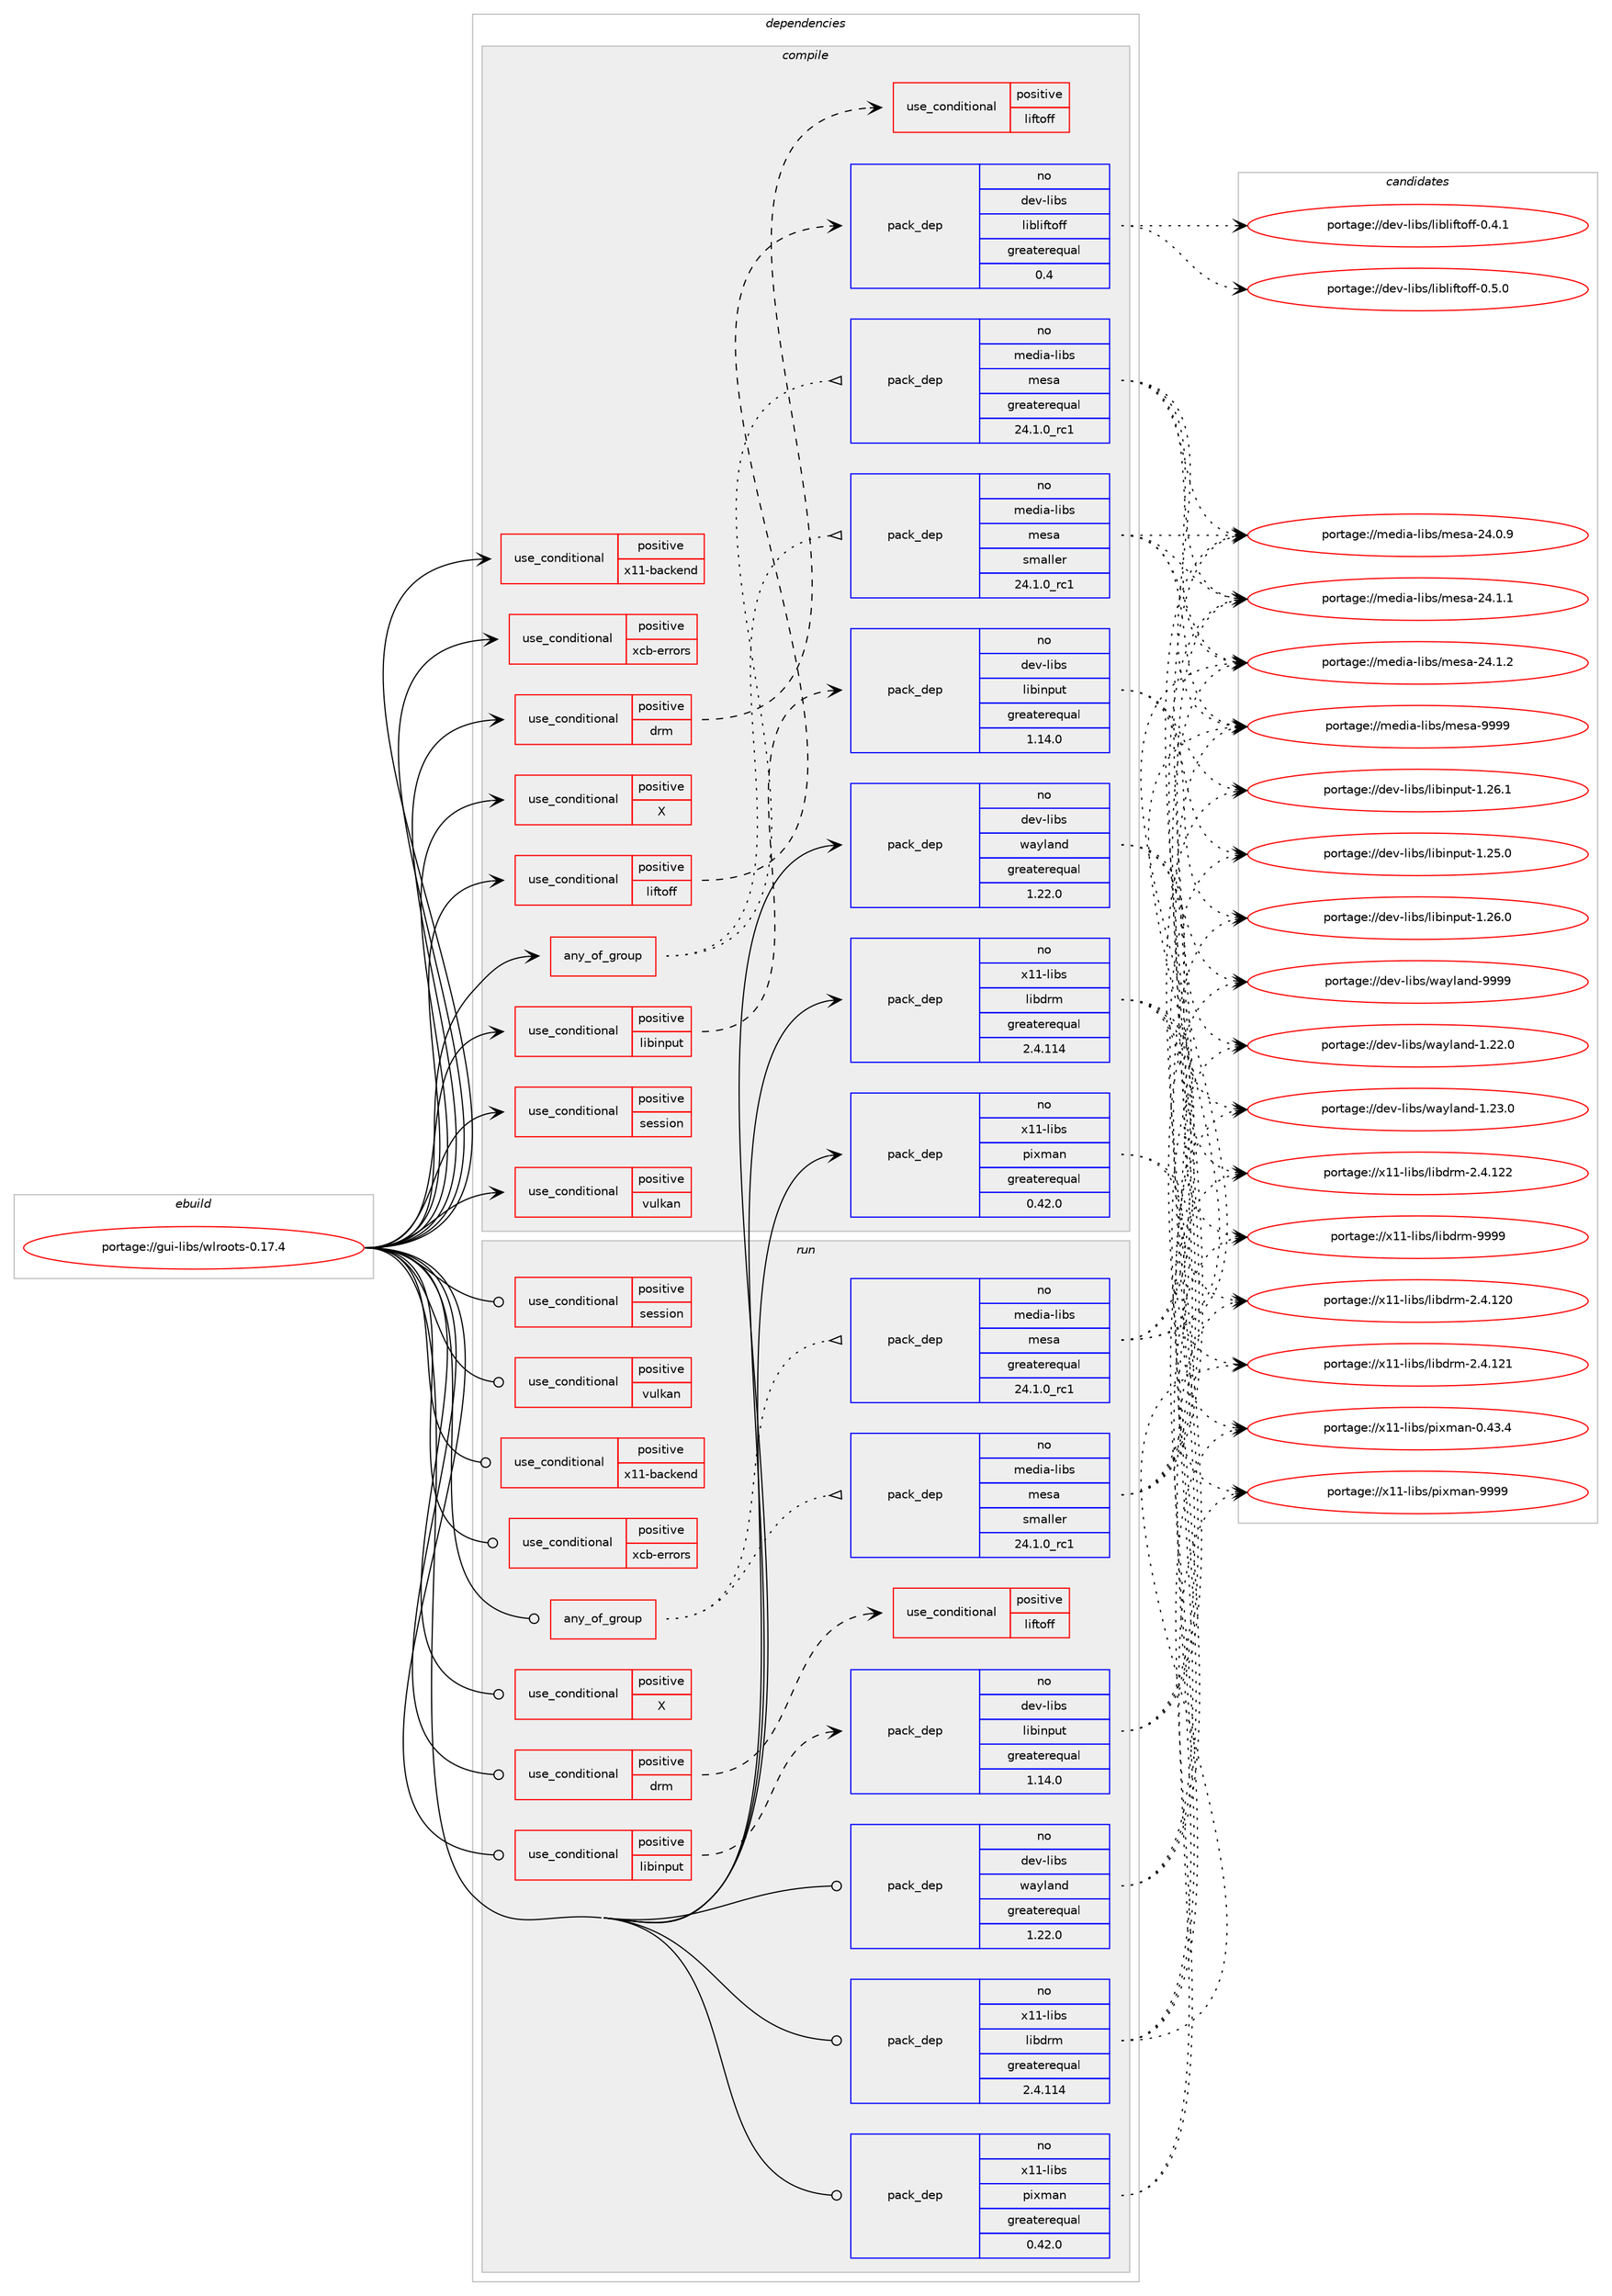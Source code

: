 digraph prolog {

# *************
# Graph options
# *************

newrank=true;
concentrate=true;
compound=true;
graph [rankdir=LR,fontname=Helvetica,fontsize=10,ranksep=1.5];#, ranksep=2.5, nodesep=0.2];
edge  [arrowhead=vee];
node  [fontname=Helvetica,fontsize=10];

# **********
# The ebuild
# **********

subgraph cluster_leftcol {
color=gray;
rank=same;
label=<<i>ebuild</i>>;
id [label="portage://gui-libs/wlroots-0.17.4", color=red, width=4, href="../gui-libs/wlroots-0.17.4.svg"];
}

# ****************
# The dependencies
# ****************

subgraph cluster_midcol {
color=gray;
label=<<i>dependencies</i>>;
subgraph cluster_compile {
fillcolor="#eeeeee";
style=filled;
label=<<i>compile</i>>;
subgraph any1412 {
dependency121747 [label=<<TABLE BORDER="0" CELLBORDER="1" CELLSPACING="0" CELLPADDING="4"><TR><TD CELLPADDING="10">any_of_group</TD></TR></TABLE>>, shape=none, color=red];subgraph pack55057 {
dependency121748 [label=<<TABLE BORDER="0" CELLBORDER="1" CELLSPACING="0" CELLPADDING="4" WIDTH="220"><TR><TD ROWSPAN="6" CELLPADDING="30">pack_dep</TD></TR><TR><TD WIDTH="110">no</TD></TR><TR><TD>media-libs</TD></TR><TR><TD>mesa</TD></TR><TR><TD>greaterequal</TD></TR><TR><TD>24.1.0_rc1</TD></TR></TABLE>>, shape=none, color=blue];
}
dependency121747:e -> dependency121748:w [weight=20,style="dotted",arrowhead="oinv"];
subgraph pack55058 {
dependency121749 [label=<<TABLE BORDER="0" CELLBORDER="1" CELLSPACING="0" CELLPADDING="4" WIDTH="220"><TR><TD ROWSPAN="6" CELLPADDING="30">pack_dep</TD></TR><TR><TD WIDTH="110">no</TD></TR><TR><TD>media-libs</TD></TR><TR><TD>mesa</TD></TR><TR><TD>smaller</TD></TR><TR><TD>24.1.0_rc1</TD></TR></TABLE>>, shape=none, color=blue];
}
dependency121747:e -> dependency121749:w [weight=20,style="dotted",arrowhead="oinv"];
}
id:e -> dependency121747:w [weight=20,style="solid",arrowhead="vee"];
subgraph cond65126 {
dependency121750 [label=<<TABLE BORDER="0" CELLBORDER="1" CELLSPACING="0" CELLPADDING="4"><TR><TD ROWSPAN="3" CELLPADDING="10">use_conditional</TD></TR><TR><TD>positive</TD></TR><TR><TD>X</TD></TR></TABLE>>, shape=none, color=red];
# *** BEGIN UNKNOWN DEPENDENCY TYPE (TODO) ***
# dependency121750 -> package_dependency(portage://gui-libs/wlroots-0.17.4,install,no,x11-libs,libxcb,none,[,,],any_same_slot,[])
# *** END UNKNOWN DEPENDENCY TYPE (TODO) ***

# *** BEGIN UNKNOWN DEPENDENCY TYPE (TODO) ***
# dependency121750 -> package_dependency(portage://gui-libs/wlroots-0.17.4,install,no,x11-libs,xcb-util-wm,none,[,,],[],[])
# *** END UNKNOWN DEPENDENCY TYPE (TODO) ***

# *** BEGIN UNKNOWN DEPENDENCY TYPE (TODO) ***
# dependency121750 -> package_dependency(portage://gui-libs/wlroots-0.17.4,install,no,x11-base,xwayland,none,[,,],[],[])
# *** END UNKNOWN DEPENDENCY TYPE (TODO) ***

}
id:e -> dependency121750:w [weight=20,style="solid",arrowhead="vee"];
subgraph cond65127 {
dependency121751 [label=<<TABLE BORDER="0" CELLBORDER="1" CELLSPACING="0" CELLPADDING="4"><TR><TD ROWSPAN="3" CELLPADDING="10">use_conditional</TD></TR><TR><TD>positive</TD></TR><TR><TD>drm</TD></TR></TABLE>>, shape=none, color=red];
# *** BEGIN UNKNOWN DEPENDENCY TYPE (TODO) ***
# dependency121751 -> package_dependency(portage://gui-libs/wlroots-0.17.4,install,no,media-libs,libdisplay-info,none,[,,],[],[])
# *** END UNKNOWN DEPENDENCY TYPE (TODO) ***

# *** BEGIN UNKNOWN DEPENDENCY TYPE (TODO) ***
# dependency121751 -> package_dependency(portage://gui-libs/wlroots-0.17.4,install,no,sys-apps,hwdata,none,[,,],[],[])
# *** END UNKNOWN DEPENDENCY TYPE (TODO) ***

subgraph cond65128 {
dependency121752 [label=<<TABLE BORDER="0" CELLBORDER="1" CELLSPACING="0" CELLPADDING="4"><TR><TD ROWSPAN="3" CELLPADDING="10">use_conditional</TD></TR><TR><TD>positive</TD></TR><TR><TD>liftoff</TD></TR></TABLE>>, shape=none, color=red];
# *** BEGIN UNKNOWN DEPENDENCY TYPE (TODO) ***
# dependency121752 -> package_dependency(portage://gui-libs/wlroots-0.17.4,install,no,dev-libs,libliftoff,none,[,,],[],[])
# *** END UNKNOWN DEPENDENCY TYPE (TODO) ***

}
dependency121751:e -> dependency121752:w [weight=20,style="dashed",arrowhead="vee"];
}
id:e -> dependency121751:w [weight=20,style="solid",arrowhead="vee"];
subgraph cond65129 {
dependency121753 [label=<<TABLE BORDER="0" CELLBORDER="1" CELLSPACING="0" CELLPADDING="4"><TR><TD ROWSPAN="3" CELLPADDING="10">use_conditional</TD></TR><TR><TD>positive</TD></TR><TR><TD>libinput</TD></TR></TABLE>>, shape=none, color=red];
subgraph pack55059 {
dependency121754 [label=<<TABLE BORDER="0" CELLBORDER="1" CELLSPACING="0" CELLPADDING="4" WIDTH="220"><TR><TD ROWSPAN="6" CELLPADDING="30">pack_dep</TD></TR><TR><TD WIDTH="110">no</TD></TR><TR><TD>dev-libs</TD></TR><TR><TD>libinput</TD></TR><TR><TD>greaterequal</TD></TR><TR><TD>1.14.0</TD></TR></TABLE>>, shape=none, color=blue];
}
dependency121753:e -> dependency121754:w [weight=20,style="dashed",arrowhead="vee"];
}
id:e -> dependency121753:w [weight=20,style="solid",arrowhead="vee"];
subgraph cond65130 {
dependency121755 [label=<<TABLE BORDER="0" CELLBORDER="1" CELLSPACING="0" CELLPADDING="4"><TR><TD ROWSPAN="3" CELLPADDING="10">use_conditional</TD></TR><TR><TD>positive</TD></TR><TR><TD>liftoff</TD></TR></TABLE>>, shape=none, color=red];
subgraph pack55060 {
dependency121756 [label=<<TABLE BORDER="0" CELLBORDER="1" CELLSPACING="0" CELLPADDING="4" WIDTH="220"><TR><TD ROWSPAN="6" CELLPADDING="30">pack_dep</TD></TR><TR><TD WIDTH="110">no</TD></TR><TR><TD>dev-libs</TD></TR><TR><TD>libliftoff</TD></TR><TR><TD>greaterequal</TD></TR><TR><TD>0.4</TD></TR></TABLE>>, shape=none, color=blue];
}
dependency121755:e -> dependency121756:w [weight=20,style="dashed",arrowhead="vee"];
}
id:e -> dependency121755:w [weight=20,style="solid",arrowhead="vee"];
subgraph cond65131 {
dependency121757 [label=<<TABLE BORDER="0" CELLBORDER="1" CELLSPACING="0" CELLPADDING="4"><TR><TD ROWSPAN="3" CELLPADDING="10">use_conditional</TD></TR><TR><TD>positive</TD></TR><TR><TD>session</TD></TR></TABLE>>, shape=none, color=red];
# *** BEGIN UNKNOWN DEPENDENCY TYPE (TODO) ***
# dependency121757 -> package_dependency(portage://gui-libs/wlroots-0.17.4,install,no,sys-auth,seatd,none,[,,],any_same_slot,[])
# *** END UNKNOWN DEPENDENCY TYPE (TODO) ***

# *** BEGIN UNKNOWN DEPENDENCY TYPE (TODO) ***
# dependency121757 -> package_dependency(portage://gui-libs/wlroots-0.17.4,install,no,virtual,libudev,none,[,,],[],[])
# *** END UNKNOWN DEPENDENCY TYPE (TODO) ***

}
id:e -> dependency121757:w [weight=20,style="solid",arrowhead="vee"];
subgraph cond65132 {
dependency121758 [label=<<TABLE BORDER="0" CELLBORDER="1" CELLSPACING="0" CELLPADDING="4"><TR><TD ROWSPAN="3" CELLPADDING="10">use_conditional</TD></TR><TR><TD>positive</TD></TR><TR><TD>vulkan</TD></TR></TABLE>>, shape=none, color=red];
# *** BEGIN UNKNOWN DEPENDENCY TYPE (TODO) ***
# dependency121758 -> package_dependency(portage://gui-libs/wlroots-0.17.4,install,no,dev-util,glslang,none,[,,],any_same_slot,[])
# *** END UNKNOWN DEPENDENCY TYPE (TODO) ***

# *** BEGIN UNKNOWN DEPENDENCY TYPE (TODO) ***
# dependency121758 -> package_dependency(portage://gui-libs/wlroots-0.17.4,install,no,dev-util,vulkan-headers,none,[,,],[],[])
# *** END UNKNOWN DEPENDENCY TYPE (TODO) ***

# *** BEGIN UNKNOWN DEPENDENCY TYPE (TODO) ***
# dependency121758 -> package_dependency(portage://gui-libs/wlroots-0.17.4,install,no,media-libs,vulkan-loader,none,[,,],[],[])
# *** END UNKNOWN DEPENDENCY TYPE (TODO) ***

}
id:e -> dependency121758:w [weight=20,style="solid",arrowhead="vee"];
subgraph cond65133 {
dependency121759 [label=<<TABLE BORDER="0" CELLBORDER="1" CELLSPACING="0" CELLPADDING="4"><TR><TD ROWSPAN="3" CELLPADDING="10">use_conditional</TD></TR><TR><TD>positive</TD></TR><TR><TD>x11-backend</TD></TR></TABLE>>, shape=none, color=red];
# *** BEGIN UNKNOWN DEPENDENCY TYPE (TODO) ***
# dependency121759 -> package_dependency(portage://gui-libs/wlroots-0.17.4,install,no,x11-libs,libxcb,none,[,,],any_same_slot,[])
# *** END UNKNOWN DEPENDENCY TYPE (TODO) ***

# *** BEGIN UNKNOWN DEPENDENCY TYPE (TODO) ***
# dependency121759 -> package_dependency(portage://gui-libs/wlroots-0.17.4,install,no,x11-libs,xcb-util-renderutil,none,[,,],[],[])
# *** END UNKNOWN DEPENDENCY TYPE (TODO) ***

}
id:e -> dependency121759:w [weight=20,style="solid",arrowhead="vee"];
subgraph cond65134 {
dependency121760 [label=<<TABLE BORDER="0" CELLBORDER="1" CELLSPACING="0" CELLPADDING="4"><TR><TD ROWSPAN="3" CELLPADDING="10">use_conditional</TD></TR><TR><TD>positive</TD></TR><TR><TD>xcb-errors</TD></TR></TABLE>>, shape=none, color=red];
# *** BEGIN UNKNOWN DEPENDENCY TYPE (TODO) ***
# dependency121760 -> package_dependency(portage://gui-libs/wlroots-0.17.4,install,no,x11-libs,xcb-util-errors,none,[,,],[],[])
# *** END UNKNOWN DEPENDENCY TYPE (TODO) ***

}
id:e -> dependency121760:w [weight=20,style="solid",arrowhead="vee"];
subgraph pack55061 {
dependency121761 [label=<<TABLE BORDER="0" CELLBORDER="1" CELLSPACING="0" CELLPADDING="4" WIDTH="220"><TR><TD ROWSPAN="6" CELLPADDING="30">pack_dep</TD></TR><TR><TD WIDTH="110">no</TD></TR><TR><TD>dev-libs</TD></TR><TR><TD>wayland</TD></TR><TR><TD>greaterequal</TD></TR><TR><TD>1.22.0</TD></TR></TABLE>>, shape=none, color=blue];
}
id:e -> dependency121761:w [weight=20,style="solid",arrowhead="vee"];
# *** BEGIN UNKNOWN DEPENDENCY TYPE (TODO) ***
# id -> package_dependency(portage://gui-libs/wlroots-0.17.4,install,no,media-libs,libglvnd,none,[,,],[],[])
# *** END UNKNOWN DEPENDENCY TYPE (TODO) ***

subgraph pack55062 {
dependency121762 [label=<<TABLE BORDER="0" CELLBORDER="1" CELLSPACING="0" CELLPADDING="4" WIDTH="220"><TR><TD ROWSPAN="6" CELLPADDING="30">pack_dep</TD></TR><TR><TD WIDTH="110">no</TD></TR><TR><TD>x11-libs</TD></TR><TR><TD>libdrm</TD></TR><TR><TD>greaterequal</TD></TR><TR><TD>2.4.114</TD></TR></TABLE>>, shape=none, color=blue];
}
id:e -> dependency121762:w [weight=20,style="solid",arrowhead="vee"];
# *** BEGIN UNKNOWN DEPENDENCY TYPE (TODO) ***
# id -> package_dependency(portage://gui-libs/wlroots-0.17.4,install,no,x11-libs,libxkbcommon,none,[,,],[],[])
# *** END UNKNOWN DEPENDENCY TYPE (TODO) ***

subgraph pack55063 {
dependency121763 [label=<<TABLE BORDER="0" CELLBORDER="1" CELLSPACING="0" CELLPADDING="4" WIDTH="220"><TR><TD ROWSPAN="6" CELLPADDING="30">pack_dep</TD></TR><TR><TD WIDTH="110">no</TD></TR><TR><TD>x11-libs</TD></TR><TR><TD>pixman</TD></TR><TR><TD>greaterequal</TD></TR><TR><TD>0.42.0</TD></TR></TABLE>>, shape=none, color=blue];
}
id:e -> dependency121763:w [weight=20,style="solid",arrowhead="vee"];
}
subgraph cluster_compileandrun {
fillcolor="#eeeeee";
style=filled;
label=<<i>compile and run</i>>;
}
subgraph cluster_run {
fillcolor="#eeeeee";
style=filled;
label=<<i>run</i>>;
subgraph any1413 {
dependency121764 [label=<<TABLE BORDER="0" CELLBORDER="1" CELLSPACING="0" CELLPADDING="4"><TR><TD CELLPADDING="10">any_of_group</TD></TR></TABLE>>, shape=none, color=red];subgraph pack55064 {
dependency121765 [label=<<TABLE BORDER="0" CELLBORDER="1" CELLSPACING="0" CELLPADDING="4" WIDTH="220"><TR><TD ROWSPAN="6" CELLPADDING="30">pack_dep</TD></TR><TR><TD WIDTH="110">no</TD></TR><TR><TD>media-libs</TD></TR><TR><TD>mesa</TD></TR><TR><TD>greaterequal</TD></TR><TR><TD>24.1.0_rc1</TD></TR></TABLE>>, shape=none, color=blue];
}
dependency121764:e -> dependency121765:w [weight=20,style="dotted",arrowhead="oinv"];
subgraph pack55065 {
dependency121766 [label=<<TABLE BORDER="0" CELLBORDER="1" CELLSPACING="0" CELLPADDING="4" WIDTH="220"><TR><TD ROWSPAN="6" CELLPADDING="30">pack_dep</TD></TR><TR><TD WIDTH="110">no</TD></TR><TR><TD>media-libs</TD></TR><TR><TD>mesa</TD></TR><TR><TD>smaller</TD></TR><TR><TD>24.1.0_rc1</TD></TR></TABLE>>, shape=none, color=blue];
}
dependency121764:e -> dependency121766:w [weight=20,style="dotted",arrowhead="oinv"];
}
id:e -> dependency121764:w [weight=20,style="solid",arrowhead="odot"];
subgraph cond65135 {
dependency121767 [label=<<TABLE BORDER="0" CELLBORDER="1" CELLSPACING="0" CELLPADDING="4"><TR><TD ROWSPAN="3" CELLPADDING="10">use_conditional</TD></TR><TR><TD>positive</TD></TR><TR><TD>X</TD></TR></TABLE>>, shape=none, color=red];
# *** BEGIN UNKNOWN DEPENDENCY TYPE (TODO) ***
# dependency121767 -> package_dependency(portage://gui-libs/wlroots-0.17.4,run,no,x11-libs,libxcb,none,[,,],any_same_slot,[])
# *** END UNKNOWN DEPENDENCY TYPE (TODO) ***

# *** BEGIN UNKNOWN DEPENDENCY TYPE (TODO) ***
# dependency121767 -> package_dependency(portage://gui-libs/wlroots-0.17.4,run,no,x11-libs,xcb-util-wm,none,[,,],[],[])
# *** END UNKNOWN DEPENDENCY TYPE (TODO) ***

# *** BEGIN UNKNOWN DEPENDENCY TYPE (TODO) ***
# dependency121767 -> package_dependency(portage://gui-libs/wlroots-0.17.4,run,no,x11-base,xwayland,none,[,,],[],[])
# *** END UNKNOWN DEPENDENCY TYPE (TODO) ***

}
id:e -> dependency121767:w [weight=20,style="solid",arrowhead="odot"];
subgraph cond65136 {
dependency121768 [label=<<TABLE BORDER="0" CELLBORDER="1" CELLSPACING="0" CELLPADDING="4"><TR><TD ROWSPAN="3" CELLPADDING="10">use_conditional</TD></TR><TR><TD>positive</TD></TR><TR><TD>drm</TD></TR></TABLE>>, shape=none, color=red];
# *** BEGIN UNKNOWN DEPENDENCY TYPE (TODO) ***
# dependency121768 -> package_dependency(portage://gui-libs/wlroots-0.17.4,run,no,media-libs,libdisplay-info,none,[,,],[],[])
# *** END UNKNOWN DEPENDENCY TYPE (TODO) ***

# *** BEGIN UNKNOWN DEPENDENCY TYPE (TODO) ***
# dependency121768 -> package_dependency(portage://gui-libs/wlroots-0.17.4,run,no,sys-apps,hwdata,none,[,,],[],[])
# *** END UNKNOWN DEPENDENCY TYPE (TODO) ***

subgraph cond65137 {
dependency121769 [label=<<TABLE BORDER="0" CELLBORDER="1" CELLSPACING="0" CELLPADDING="4"><TR><TD ROWSPAN="3" CELLPADDING="10">use_conditional</TD></TR><TR><TD>positive</TD></TR><TR><TD>liftoff</TD></TR></TABLE>>, shape=none, color=red];
# *** BEGIN UNKNOWN DEPENDENCY TYPE (TODO) ***
# dependency121769 -> package_dependency(portage://gui-libs/wlroots-0.17.4,run,no,dev-libs,libliftoff,none,[,,],[],[])
# *** END UNKNOWN DEPENDENCY TYPE (TODO) ***

}
dependency121768:e -> dependency121769:w [weight=20,style="dashed",arrowhead="vee"];
}
id:e -> dependency121768:w [weight=20,style="solid",arrowhead="odot"];
subgraph cond65138 {
dependency121770 [label=<<TABLE BORDER="0" CELLBORDER="1" CELLSPACING="0" CELLPADDING="4"><TR><TD ROWSPAN="3" CELLPADDING="10">use_conditional</TD></TR><TR><TD>positive</TD></TR><TR><TD>libinput</TD></TR></TABLE>>, shape=none, color=red];
subgraph pack55066 {
dependency121771 [label=<<TABLE BORDER="0" CELLBORDER="1" CELLSPACING="0" CELLPADDING="4" WIDTH="220"><TR><TD ROWSPAN="6" CELLPADDING="30">pack_dep</TD></TR><TR><TD WIDTH="110">no</TD></TR><TR><TD>dev-libs</TD></TR><TR><TD>libinput</TD></TR><TR><TD>greaterequal</TD></TR><TR><TD>1.14.0</TD></TR></TABLE>>, shape=none, color=blue];
}
dependency121770:e -> dependency121771:w [weight=20,style="dashed",arrowhead="vee"];
}
id:e -> dependency121770:w [weight=20,style="solid",arrowhead="odot"];
subgraph cond65139 {
dependency121772 [label=<<TABLE BORDER="0" CELLBORDER="1" CELLSPACING="0" CELLPADDING="4"><TR><TD ROWSPAN="3" CELLPADDING="10">use_conditional</TD></TR><TR><TD>positive</TD></TR><TR><TD>session</TD></TR></TABLE>>, shape=none, color=red];
# *** BEGIN UNKNOWN DEPENDENCY TYPE (TODO) ***
# dependency121772 -> package_dependency(portage://gui-libs/wlroots-0.17.4,run,no,sys-auth,seatd,none,[,,],any_same_slot,[])
# *** END UNKNOWN DEPENDENCY TYPE (TODO) ***

# *** BEGIN UNKNOWN DEPENDENCY TYPE (TODO) ***
# dependency121772 -> package_dependency(portage://gui-libs/wlroots-0.17.4,run,no,virtual,libudev,none,[,,],[],[])
# *** END UNKNOWN DEPENDENCY TYPE (TODO) ***

}
id:e -> dependency121772:w [weight=20,style="solid",arrowhead="odot"];
subgraph cond65140 {
dependency121773 [label=<<TABLE BORDER="0" CELLBORDER="1" CELLSPACING="0" CELLPADDING="4"><TR><TD ROWSPAN="3" CELLPADDING="10">use_conditional</TD></TR><TR><TD>positive</TD></TR><TR><TD>vulkan</TD></TR></TABLE>>, shape=none, color=red];
# *** BEGIN UNKNOWN DEPENDENCY TYPE (TODO) ***
# dependency121773 -> package_dependency(portage://gui-libs/wlroots-0.17.4,run,no,dev-util,glslang,none,[,,],any_same_slot,[])
# *** END UNKNOWN DEPENDENCY TYPE (TODO) ***

# *** BEGIN UNKNOWN DEPENDENCY TYPE (TODO) ***
# dependency121773 -> package_dependency(portage://gui-libs/wlroots-0.17.4,run,no,dev-util,vulkan-headers,none,[,,],[],[])
# *** END UNKNOWN DEPENDENCY TYPE (TODO) ***

# *** BEGIN UNKNOWN DEPENDENCY TYPE (TODO) ***
# dependency121773 -> package_dependency(portage://gui-libs/wlroots-0.17.4,run,no,media-libs,vulkan-loader,none,[,,],[],[])
# *** END UNKNOWN DEPENDENCY TYPE (TODO) ***

}
id:e -> dependency121773:w [weight=20,style="solid",arrowhead="odot"];
subgraph cond65141 {
dependency121774 [label=<<TABLE BORDER="0" CELLBORDER="1" CELLSPACING="0" CELLPADDING="4"><TR><TD ROWSPAN="3" CELLPADDING="10">use_conditional</TD></TR><TR><TD>positive</TD></TR><TR><TD>x11-backend</TD></TR></TABLE>>, shape=none, color=red];
# *** BEGIN UNKNOWN DEPENDENCY TYPE (TODO) ***
# dependency121774 -> package_dependency(portage://gui-libs/wlroots-0.17.4,run,no,x11-libs,libxcb,none,[,,],any_same_slot,[])
# *** END UNKNOWN DEPENDENCY TYPE (TODO) ***

# *** BEGIN UNKNOWN DEPENDENCY TYPE (TODO) ***
# dependency121774 -> package_dependency(portage://gui-libs/wlroots-0.17.4,run,no,x11-libs,xcb-util-renderutil,none,[,,],[],[])
# *** END UNKNOWN DEPENDENCY TYPE (TODO) ***

}
id:e -> dependency121774:w [weight=20,style="solid",arrowhead="odot"];
subgraph cond65142 {
dependency121775 [label=<<TABLE BORDER="0" CELLBORDER="1" CELLSPACING="0" CELLPADDING="4"><TR><TD ROWSPAN="3" CELLPADDING="10">use_conditional</TD></TR><TR><TD>positive</TD></TR><TR><TD>xcb-errors</TD></TR></TABLE>>, shape=none, color=red];
# *** BEGIN UNKNOWN DEPENDENCY TYPE (TODO) ***
# dependency121775 -> package_dependency(portage://gui-libs/wlroots-0.17.4,run,no,x11-libs,xcb-util-errors,none,[,,],[],[])
# *** END UNKNOWN DEPENDENCY TYPE (TODO) ***

}
id:e -> dependency121775:w [weight=20,style="solid",arrowhead="odot"];
subgraph pack55067 {
dependency121776 [label=<<TABLE BORDER="0" CELLBORDER="1" CELLSPACING="0" CELLPADDING="4" WIDTH="220"><TR><TD ROWSPAN="6" CELLPADDING="30">pack_dep</TD></TR><TR><TD WIDTH="110">no</TD></TR><TR><TD>dev-libs</TD></TR><TR><TD>wayland</TD></TR><TR><TD>greaterequal</TD></TR><TR><TD>1.22.0</TD></TR></TABLE>>, shape=none, color=blue];
}
id:e -> dependency121776:w [weight=20,style="solid",arrowhead="odot"];
# *** BEGIN UNKNOWN DEPENDENCY TYPE (TODO) ***
# id -> package_dependency(portage://gui-libs/wlroots-0.17.4,run,no,media-libs,libglvnd,none,[,,],[],[])
# *** END UNKNOWN DEPENDENCY TYPE (TODO) ***

subgraph pack55068 {
dependency121777 [label=<<TABLE BORDER="0" CELLBORDER="1" CELLSPACING="0" CELLPADDING="4" WIDTH="220"><TR><TD ROWSPAN="6" CELLPADDING="30">pack_dep</TD></TR><TR><TD WIDTH="110">no</TD></TR><TR><TD>x11-libs</TD></TR><TR><TD>libdrm</TD></TR><TR><TD>greaterequal</TD></TR><TR><TD>2.4.114</TD></TR></TABLE>>, shape=none, color=blue];
}
id:e -> dependency121777:w [weight=20,style="solid",arrowhead="odot"];
# *** BEGIN UNKNOWN DEPENDENCY TYPE (TODO) ***
# id -> package_dependency(portage://gui-libs/wlroots-0.17.4,run,no,x11-libs,libxkbcommon,none,[,,],[],[])
# *** END UNKNOWN DEPENDENCY TYPE (TODO) ***

subgraph pack55069 {
dependency121778 [label=<<TABLE BORDER="0" CELLBORDER="1" CELLSPACING="0" CELLPADDING="4" WIDTH="220"><TR><TD ROWSPAN="6" CELLPADDING="30">pack_dep</TD></TR><TR><TD WIDTH="110">no</TD></TR><TR><TD>x11-libs</TD></TR><TR><TD>pixman</TD></TR><TR><TD>greaterequal</TD></TR><TR><TD>0.42.0</TD></TR></TABLE>>, shape=none, color=blue];
}
id:e -> dependency121778:w [weight=20,style="solid",arrowhead="odot"];
}
}

# **************
# The candidates
# **************

subgraph cluster_choices {
rank=same;
color=gray;
label=<<i>candidates</i>>;

subgraph choice55057 {
color=black;
nodesep=1;
choice109101100105974510810598115471091011159745505246484657 [label="portage://media-libs/mesa-24.0.9", color=red, width=4,href="../media-libs/mesa-24.0.9.svg"];
choice109101100105974510810598115471091011159745505246494649 [label="portage://media-libs/mesa-24.1.1", color=red, width=4,href="../media-libs/mesa-24.1.1.svg"];
choice109101100105974510810598115471091011159745505246494650 [label="portage://media-libs/mesa-24.1.2", color=red, width=4,href="../media-libs/mesa-24.1.2.svg"];
choice10910110010597451081059811547109101115974557575757 [label="portage://media-libs/mesa-9999", color=red, width=4,href="../media-libs/mesa-9999.svg"];
dependency121748:e -> choice109101100105974510810598115471091011159745505246484657:w [style=dotted,weight="100"];
dependency121748:e -> choice109101100105974510810598115471091011159745505246494649:w [style=dotted,weight="100"];
dependency121748:e -> choice109101100105974510810598115471091011159745505246494650:w [style=dotted,weight="100"];
dependency121748:e -> choice10910110010597451081059811547109101115974557575757:w [style=dotted,weight="100"];
}
subgraph choice55058 {
color=black;
nodesep=1;
choice109101100105974510810598115471091011159745505246484657 [label="portage://media-libs/mesa-24.0.9", color=red, width=4,href="../media-libs/mesa-24.0.9.svg"];
choice109101100105974510810598115471091011159745505246494649 [label="portage://media-libs/mesa-24.1.1", color=red, width=4,href="../media-libs/mesa-24.1.1.svg"];
choice109101100105974510810598115471091011159745505246494650 [label="portage://media-libs/mesa-24.1.2", color=red, width=4,href="../media-libs/mesa-24.1.2.svg"];
choice10910110010597451081059811547109101115974557575757 [label="portage://media-libs/mesa-9999", color=red, width=4,href="../media-libs/mesa-9999.svg"];
dependency121749:e -> choice109101100105974510810598115471091011159745505246484657:w [style=dotted,weight="100"];
dependency121749:e -> choice109101100105974510810598115471091011159745505246494649:w [style=dotted,weight="100"];
dependency121749:e -> choice109101100105974510810598115471091011159745505246494650:w [style=dotted,weight="100"];
dependency121749:e -> choice10910110010597451081059811547109101115974557575757:w [style=dotted,weight="100"];
}
subgraph choice55059 {
color=black;
nodesep=1;
choice1001011184510810598115471081059810511011211711645494650534648 [label="portage://dev-libs/libinput-1.25.0", color=red, width=4,href="../dev-libs/libinput-1.25.0.svg"];
choice1001011184510810598115471081059810511011211711645494650544648 [label="portage://dev-libs/libinput-1.26.0", color=red, width=4,href="../dev-libs/libinput-1.26.0.svg"];
choice1001011184510810598115471081059810511011211711645494650544649 [label="portage://dev-libs/libinput-1.26.1", color=red, width=4,href="../dev-libs/libinput-1.26.1.svg"];
dependency121754:e -> choice1001011184510810598115471081059810511011211711645494650534648:w [style=dotted,weight="100"];
dependency121754:e -> choice1001011184510810598115471081059810511011211711645494650544648:w [style=dotted,weight="100"];
dependency121754:e -> choice1001011184510810598115471081059810511011211711645494650544649:w [style=dotted,weight="100"];
}
subgraph choice55060 {
color=black;
nodesep=1;
choice10010111845108105981154710810598108105102116111102102454846524649 [label="portage://dev-libs/libliftoff-0.4.1", color=red, width=4,href="../dev-libs/libliftoff-0.4.1.svg"];
choice10010111845108105981154710810598108105102116111102102454846534648 [label="portage://dev-libs/libliftoff-0.5.0", color=red, width=4,href="../dev-libs/libliftoff-0.5.0.svg"];
dependency121756:e -> choice10010111845108105981154710810598108105102116111102102454846524649:w [style=dotted,weight="100"];
dependency121756:e -> choice10010111845108105981154710810598108105102116111102102454846534648:w [style=dotted,weight="100"];
}
subgraph choice55061 {
color=black;
nodesep=1;
choice100101118451081059811547119971211089711010045494650504648 [label="portage://dev-libs/wayland-1.22.0", color=red, width=4,href="../dev-libs/wayland-1.22.0.svg"];
choice100101118451081059811547119971211089711010045494650514648 [label="portage://dev-libs/wayland-1.23.0", color=red, width=4,href="../dev-libs/wayland-1.23.0.svg"];
choice10010111845108105981154711997121108971101004557575757 [label="portage://dev-libs/wayland-9999", color=red, width=4,href="../dev-libs/wayland-9999.svg"];
dependency121761:e -> choice100101118451081059811547119971211089711010045494650504648:w [style=dotted,weight="100"];
dependency121761:e -> choice100101118451081059811547119971211089711010045494650514648:w [style=dotted,weight="100"];
dependency121761:e -> choice10010111845108105981154711997121108971101004557575757:w [style=dotted,weight="100"];
}
subgraph choice55062 {
color=black;
nodesep=1;
choice1204949451081059811547108105981001141094550465246495048 [label="portage://x11-libs/libdrm-2.4.120", color=red, width=4,href="../x11-libs/libdrm-2.4.120.svg"];
choice1204949451081059811547108105981001141094550465246495049 [label="portage://x11-libs/libdrm-2.4.121", color=red, width=4,href="../x11-libs/libdrm-2.4.121.svg"];
choice1204949451081059811547108105981001141094550465246495050 [label="portage://x11-libs/libdrm-2.4.122", color=red, width=4,href="../x11-libs/libdrm-2.4.122.svg"];
choice1204949451081059811547108105981001141094557575757 [label="portage://x11-libs/libdrm-9999", color=red, width=4,href="../x11-libs/libdrm-9999.svg"];
dependency121762:e -> choice1204949451081059811547108105981001141094550465246495048:w [style=dotted,weight="100"];
dependency121762:e -> choice1204949451081059811547108105981001141094550465246495049:w [style=dotted,weight="100"];
dependency121762:e -> choice1204949451081059811547108105981001141094550465246495050:w [style=dotted,weight="100"];
dependency121762:e -> choice1204949451081059811547108105981001141094557575757:w [style=dotted,weight="100"];
}
subgraph choice55063 {
color=black;
nodesep=1;
choice12049494510810598115471121051201099711045484652514652 [label="portage://x11-libs/pixman-0.43.4", color=red, width=4,href="../x11-libs/pixman-0.43.4.svg"];
choice1204949451081059811547112105120109971104557575757 [label="portage://x11-libs/pixman-9999", color=red, width=4,href="../x11-libs/pixman-9999.svg"];
dependency121763:e -> choice12049494510810598115471121051201099711045484652514652:w [style=dotted,weight="100"];
dependency121763:e -> choice1204949451081059811547112105120109971104557575757:w [style=dotted,weight="100"];
}
subgraph choice55064 {
color=black;
nodesep=1;
choice109101100105974510810598115471091011159745505246484657 [label="portage://media-libs/mesa-24.0.9", color=red, width=4,href="../media-libs/mesa-24.0.9.svg"];
choice109101100105974510810598115471091011159745505246494649 [label="portage://media-libs/mesa-24.1.1", color=red, width=4,href="../media-libs/mesa-24.1.1.svg"];
choice109101100105974510810598115471091011159745505246494650 [label="portage://media-libs/mesa-24.1.2", color=red, width=4,href="../media-libs/mesa-24.1.2.svg"];
choice10910110010597451081059811547109101115974557575757 [label="portage://media-libs/mesa-9999", color=red, width=4,href="../media-libs/mesa-9999.svg"];
dependency121765:e -> choice109101100105974510810598115471091011159745505246484657:w [style=dotted,weight="100"];
dependency121765:e -> choice109101100105974510810598115471091011159745505246494649:w [style=dotted,weight="100"];
dependency121765:e -> choice109101100105974510810598115471091011159745505246494650:w [style=dotted,weight="100"];
dependency121765:e -> choice10910110010597451081059811547109101115974557575757:w [style=dotted,weight="100"];
}
subgraph choice55065 {
color=black;
nodesep=1;
choice109101100105974510810598115471091011159745505246484657 [label="portage://media-libs/mesa-24.0.9", color=red, width=4,href="../media-libs/mesa-24.0.9.svg"];
choice109101100105974510810598115471091011159745505246494649 [label="portage://media-libs/mesa-24.1.1", color=red, width=4,href="../media-libs/mesa-24.1.1.svg"];
choice109101100105974510810598115471091011159745505246494650 [label="portage://media-libs/mesa-24.1.2", color=red, width=4,href="../media-libs/mesa-24.1.2.svg"];
choice10910110010597451081059811547109101115974557575757 [label="portage://media-libs/mesa-9999", color=red, width=4,href="../media-libs/mesa-9999.svg"];
dependency121766:e -> choice109101100105974510810598115471091011159745505246484657:w [style=dotted,weight="100"];
dependency121766:e -> choice109101100105974510810598115471091011159745505246494649:w [style=dotted,weight="100"];
dependency121766:e -> choice109101100105974510810598115471091011159745505246494650:w [style=dotted,weight="100"];
dependency121766:e -> choice10910110010597451081059811547109101115974557575757:w [style=dotted,weight="100"];
}
subgraph choice55066 {
color=black;
nodesep=1;
choice1001011184510810598115471081059810511011211711645494650534648 [label="portage://dev-libs/libinput-1.25.0", color=red, width=4,href="../dev-libs/libinput-1.25.0.svg"];
choice1001011184510810598115471081059810511011211711645494650544648 [label="portage://dev-libs/libinput-1.26.0", color=red, width=4,href="../dev-libs/libinput-1.26.0.svg"];
choice1001011184510810598115471081059810511011211711645494650544649 [label="portage://dev-libs/libinput-1.26.1", color=red, width=4,href="../dev-libs/libinput-1.26.1.svg"];
dependency121771:e -> choice1001011184510810598115471081059810511011211711645494650534648:w [style=dotted,weight="100"];
dependency121771:e -> choice1001011184510810598115471081059810511011211711645494650544648:w [style=dotted,weight="100"];
dependency121771:e -> choice1001011184510810598115471081059810511011211711645494650544649:w [style=dotted,weight="100"];
}
subgraph choice55067 {
color=black;
nodesep=1;
choice100101118451081059811547119971211089711010045494650504648 [label="portage://dev-libs/wayland-1.22.0", color=red, width=4,href="../dev-libs/wayland-1.22.0.svg"];
choice100101118451081059811547119971211089711010045494650514648 [label="portage://dev-libs/wayland-1.23.0", color=red, width=4,href="../dev-libs/wayland-1.23.0.svg"];
choice10010111845108105981154711997121108971101004557575757 [label="portage://dev-libs/wayland-9999", color=red, width=4,href="../dev-libs/wayland-9999.svg"];
dependency121776:e -> choice100101118451081059811547119971211089711010045494650504648:w [style=dotted,weight="100"];
dependency121776:e -> choice100101118451081059811547119971211089711010045494650514648:w [style=dotted,weight="100"];
dependency121776:e -> choice10010111845108105981154711997121108971101004557575757:w [style=dotted,weight="100"];
}
subgraph choice55068 {
color=black;
nodesep=1;
choice1204949451081059811547108105981001141094550465246495048 [label="portage://x11-libs/libdrm-2.4.120", color=red, width=4,href="../x11-libs/libdrm-2.4.120.svg"];
choice1204949451081059811547108105981001141094550465246495049 [label="portage://x11-libs/libdrm-2.4.121", color=red, width=4,href="../x11-libs/libdrm-2.4.121.svg"];
choice1204949451081059811547108105981001141094550465246495050 [label="portage://x11-libs/libdrm-2.4.122", color=red, width=4,href="../x11-libs/libdrm-2.4.122.svg"];
choice1204949451081059811547108105981001141094557575757 [label="portage://x11-libs/libdrm-9999", color=red, width=4,href="../x11-libs/libdrm-9999.svg"];
dependency121777:e -> choice1204949451081059811547108105981001141094550465246495048:w [style=dotted,weight="100"];
dependency121777:e -> choice1204949451081059811547108105981001141094550465246495049:w [style=dotted,weight="100"];
dependency121777:e -> choice1204949451081059811547108105981001141094550465246495050:w [style=dotted,weight="100"];
dependency121777:e -> choice1204949451081059811547108105981001141094557575757:w [style=dotted,weight="100"];
}
subgraph choice55069 {
color=black;
nodesep=1;
choice12049494510810598115471121051201099711045484652514652 [label="portage://x11-libs/pixman-0.43.4", color=red, width=4,href="../x11-libs/pixman-0.43.4.svg"];
choice1204949451081059811547112105120109971104557575757 [label="portage://x11-libs/pixman-9999", color=red, width=4,href="../x11-libs/pixman-9999.svg"];
dependency121778:e -> choice12049494510810598115471121051201099711045484652514652:w [style=dotted,weight="100"];
dependency121778:e -> choice1204949451081059811547112105120109971104557575757:w [style=dotted,weight="100"];
}
}

}
